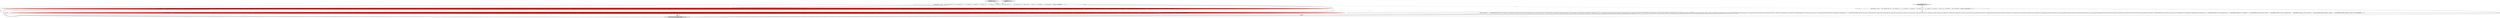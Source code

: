 digraph {
1 [style = filled, label = "testBushy['1', '0', '0']", fillcolor = lightgray, shape = diamond image = "AAA0AAABBB1BBB"];
8 [style = filled, label = "final String expected = \"\" + \"EnumerableProject(product_id=($0(, time_id=($1(, customer_id=($2(, promotion_id=($3(, store_id=($4(, store_sales=($5(, store_cost=($6(, unit_sales=($7(, customer_id0=($8(, account_num=($9(, lname=($10(, fname=($11(, mi=($12(, address1=($13(, address2=($14(, address3=($15(, address4=($16(, city=($17(, state_province=($18(, postal_code=($19(, country=($20(, customer_region_id=($21(, phone1=($22(, phone2=($23(, birthdate=($24(, marital_status=($25(, yearly_income=($26(, gender=($27(, total_children=($28(, num_children_at_home=($29(, education=($30(, date_accnt_opened=($31(, member_card=($32(, occupation=($33(, houseowner=($34(, num_cars_owned=($35(, fullname=($36(, product_class_id=($37(, product_id0=($38(, brand_name=($39(, product_name=($40(, SKU=($41(, SRP=($42(, gross_weight=($43(, net_weight=($44(, recyclable_package=($45(, low_fat=($46(, units_per_case=($47(, cases_per_pallet=($48(, shelf_width=($49(, shelf_height=($50(, shelf_depth=($51()\" + \" EnumerableProject(product_id0=($44(, time_id=($45(, customer_id0=($46(, promotion_id=($47(, store_id=($48(, store_sales=($49(, store_cost=($50(, unit_sales=($51(, customer_id=($15(, account_num=($16(, lname=($17(, fname=($18(, mi=($19(, address1=($20(, address2=($21(, address3=($22(, address4=($23(, city=($24(, state_province=($25(, postal_code=($26(, country=($27(, customer_region_id=($28(, phone1=($29(, phone2=($30(, birthdate=($31(, marital_status=($32(, yearly_income=($33(, gender=($34(, total_children=($35(, num_children_at_home=($36(, education=($37(, date_accnt_opened=($38(, member_card=($39(, occupation=($40(, houseowner=($41(, num_cars_owned=($42(, fullname=($43(, product_class_id=($0(, product_id=($1(, brand_name=($2(, product_name=($3(, SKU=($4(, SRP=($5(, gross_weight=($6(, net_weight=($7(, recyclable_package=($8(, low_fat=($9(, units_per_case=($10(, cases_per_pallet=($11(, shelf_width=($12(, shelf_height=($13(, shelf_depth=($14()\" + \" EnumerableJoin(condition=(=($1, $44)(, joinType=(inner()\" + \" EnumerableFilter(condition=(=($2, 'Washington')()\" + \" EnumerableTableScan(table=((foodmart2, product(()\" + \" EnumerableJoin(condition=(=($0, $31)(, joinType=(inner()\" + \" EnumerableFilter(condition=(=($9, 'San Francisco')()\" + \" EnumerableTableScan(table=((foodmart2, customer(()\" + \" EnumerableTableScan(table=((foodmart2, sales_fact_1997(()\"@@@4@@@['0', '0', '1']", fillcolor = white, shape = ellipse image = "AAA0AAABBB3BBB"];
4 [style = filled, label = "final String expected = \"\" + \"EnumerableProject(product_id=($0(, time_id=($1(, customer_id=($2(, promotion_id=($3(, store_id=($4(, store_sales=($5(, store_cost=($6(, unit_sales=($7(, customer_id0=($8(, account_num=($9(, lname=($10(, fname=($11(, mi=($12(, address1=($13(, address2=($14(, address3=($15(, address4=($16(, city=($17(, state_province=($18(, postal_code=($19(, country=($20(, customer_region_id=($21(, phone1=($22(, phone2=($23(, birthdate=($24(, marital_status=($25(, yearly_income=($26(, gender=($27(, total_children=($28(, num_children_at_home=($29(, education=($30(, date_accnt_opened=($31(, member_card=($32(, occupation=($33(, houseowner=($34(, num_cars_owned=($35(, fullname=($36(, product_class_id=($37(, product_id0=($38(, brand_name=($39(, product_name=($40(, SKU=($41(, SRP=($42(, gross_weight=($43(, net_weight=($44(, recyclable_package=($45(, low_fat=($46(, units_per_case=($47(, cases_per_pallet=($48(, shelf_width=($49(, shelf_height=($50(, shelf_depth=($51(, product_class_id0=($52(, product_subcategory=($53(, product_category=($54(, product_department=($55(, product_family=($56()\" + \" EnumerableProject(product_id0=($49(, time_id=($50(, customer_id0=($51(, promotion_id=($52(, store_id=($53(, store_sales=($54(, store_cost=($55(, unit_sales=($56(, customer_id=($0(, account_num=($1(, lname=($2(, fname=($3(, mi=($4(, address1=($5(, address2=($6(, address3=($7(, address4=($8(, city=($9(, state_province=($10(, postal_code=($11(, country=($12(, customer_region_id=($13(, phone1=($14(, phone2=($15(, birthdate=($16(, marital_status=($17(, yearly_income=($18(, gender=($19(, total_children=($20(, num_children_at_home=($21(, education=($22(, date_accnt_opened=($23(, member_card=($24(, occupation=($25(, houseowner=($26(, num_cars_owned=($27(, fullname=($28(, product_class_id0=($34(, product_id=($35(, brand_name=($36(, product_name=($37(, SKU=($38(, SRP=($39(, gross_weight=($40(, net_weight=($41(, recyclable_package=($42(, low_fat=($43(, units_per_case=($44(, cases_per_pallet=($45(, shelf_width=($46(, shelf_height=($47(, shelf_depth=($48(, product_class_id=($29(, product_subcategory=($30(, product_category=($31(, product_department=($32(, product_family=($33()\" + \" EnumerableHashJoin(condition=(=($0, $51)(, joinType=(inner()\" + \" EnumerableFilter(condition=(=($9, 'San Francisco')()\" + \" EnumerableTableScan(table=((foodmart2, customer(()\" + \" EnumerableHashJoin(condition=(=($6, $20)(, joinType=(inner()\" + \" EnumerableHashJoin(condition=(=($0, $5)(, joinType=(inner()\" + \" EnumerableTableScan(table=((foodmart2, product_class(()\" + \" EnumerableFilter(condition=(=($2, 'Washington')()\" + \" EnumerableTableScan(table=((foodmart2, product(()\" + \" EnumerableTableScan(table=((foodmart2, sales_fact_1997(()\"@@@4@@@['0', '1', '0']", fillcolor = red, shape = ellipse image = "AAA1AAABBB2BBB"];
5 [style = filled, label = "testBushy['0', '1', '0']", fillcolor = lightgray, shape = diamond image = "AAA0AAABBB2BBB"];
0 [style = filled, label = "final String sql = \"select *\" + \"from \"sales_fact_1997\" as s\" + \"join \"customer\" as c\" + \" on s.\"customer_id\" = c.\"customer_id\"\" + \"join \"product\" as p\" + \" on s.\"product_id\" = p.\"product_id\"\" + \"join \"product_class\" as pc\" + \" on p.\"product_class_id\" = pc.\"product_class_id\"\" + \"where c.\"city\" = 'San Francisco'\" + \"and p.\"brand_name\" = 'Washington'\"@@@3@@@['1', '1', '0']", fillcolor = white, shape = ellipse image = "AAA0AAABBB1BBB"];
6 [style = filled, label = "testAlmostBushy['0', '0', '1']", fillcolor = lightgray, shape = diamond image = "AAA0AAABBB3BBB"];
3 [style = filled, label = "checkBushy(sql,expected)@@@5@@@['1', '1', '1']", fillcolor = lightgray, shape = ellipse image = "AAA0AAABBB1BBB"];
2 [style = filled, label = "final String expected = \"\" + \"EnumerableProject(product_id=($0(, time_id=($1(, customer_id=($2(, promotion_id=($3(, store_id=($4(, store_sales=($5(, store_cost=($6(, unit_sales=($7(, customer_id0=($8(, account_num=($9(, lname=($10(, fname=($11(, mi=($12(, address1=($13(, address2=($14(, address3=($15(, address4=($16(, city=($17(, state_province=($18(, postal_code=($19(, country=($20(, customer_region_id=($21(, phone1=($22(, phone2=($23(, birthdate=($24(, marital_status=($25(, yearly_income=($26(, gender=($27(, total_children=($28(, num_children_at_home=($29(, education=($30(, date_accnt_opened=($31(, member_card=($32(, occupation=($33(, houseowner=($34(, num_cars_owned=($35(, fullname=($36(, product_class_id=($37(, product_id0=($38(, brand_name=($39(, product_name=($40(, SKU=($41(, SRP=($42(, gross_weight=($43(, net_weight=($44(, recyclable_package=($45(, low_fat=($46(, units_per_case=($47(, cases_per_pallet=($48(, shelf_width=($49(, shelf_height=($50(, shelf_depth=($51(, product_class_id0=($52(, product_subcategory=($53(, product_category=($54(, product_department=($55(, product_family=($56()\" + \" EnumerableProject(product_id0=($49(, time_id=($50(, customer_id0=($51(, promotion_id=($52(, store_id=($53(, store_sales=($54(, store_cost=($55(, unit_sales=($56(, customer_id=($0(, account_num=($1(, lname=($2(, fname=($3(, mi=($4(, address1=($5(, address2=($6(, address3=($7(, address4=($8(, city=($9(, state_province=($10(, postal_code=($11(, country=($12(, customer_region_id=($13(, phone1=($14(, phone2=($15(, birthdate=($16(, marital_status=($17(, yearly_income=($18(, gender=($19(, total_children=($20(, num_children_at_home=($21(, education=($22(, date_accnt_opened=($23(, member_card=($24(, occupation=($25(, houseowner=($26(, num_cars_owned=($27(, fullname=($28(, product_class_id0=($34(, product_id=($35(, brand_name=($36(, product_name=($37(, SKU=($38(, SRP=($39(, gross_weight=($40(, net_weight=($41(, recyclable_package=($42(, low_fat=($43(, units_per_case=($44(, cases_per_pallet=($45(, shelf_width=($46(, shelf_height=($47(, shelf_depth=($48(, product_class_id=($29(, product_subcategory=($30(, product_category=($31(, product_department=($32(, product_family=($33()\" + \" EnumerableJoin(condition=(=($0, $51)(, joinType=(inner()\" + \" EnumerableFilter(condition=(=($9, 'San Francisco')()\" + \" EnumerableTableScan(table=((foodmart2, customer(()\" + \" EnumerableJoin(condition=(=($6, $20)(, joinType=(inner()\" + \" EnumerableJoin(condition=(=($0, $5)(, joinType=(inner()\" + \" EnumerableTableScan(table=((foodmart2, product_class(()\" + \" EnumerableFilter(condition=(=($2, 'Washington')()\" + \" EnumerableTableScan(table=((foodmart2, product(()\" + \" EnumerableTableScan(table=((foodmart2, sales_fact_1997(()\"@@@4@@@['1', '0', '0']", fillcolor = red, shape = ellipse image = "AAA1AAABBB1BBB"];
7 [style = filled, label = "final String sql = \"select *\" + \"from \"sales_fact_1997\" as s\" + \"join \"customer\" as c\" + \" on s.\"customer_id\" = c.\"customer_id\"\" + \"join \"product\" as p\" + \" on s.\"product_id\" = p.\"product_id\"\" + \"where c.\"city\" = 'San Francisco'\" + \"and p.\"brand_name\" = 'Washington'\"@@@3@@@['0', '0', '1']", fillcolor = white, shape = ellipse image = "AAA0AAABBB3BBB"];
4->3 [style = bold, label=""];
4->3 [style = solid, label="expected"];
2->4 [style = dashed, label="0"];
2->3 [style = solid, label="expected"];
1->0 [style = bold, label=""];
6->7 [style = bold, label=""];
5->0 [style = bold, label=""];
7->3 [style = solid, label="sql"];
7->8 [style = bold, label=""];
0->4 [style = bold, label=""];
0->7 [style = dashed, label="0"];
2->8 [style = dashed, label="0"];
8->3 [style = solid, label="expected"];
0->3 [style = solid, label="sql"];
2->3 [style = bold, label=""];
0->2 [style = bold, label=""];
8->3 [style = bold, label=""];
}

